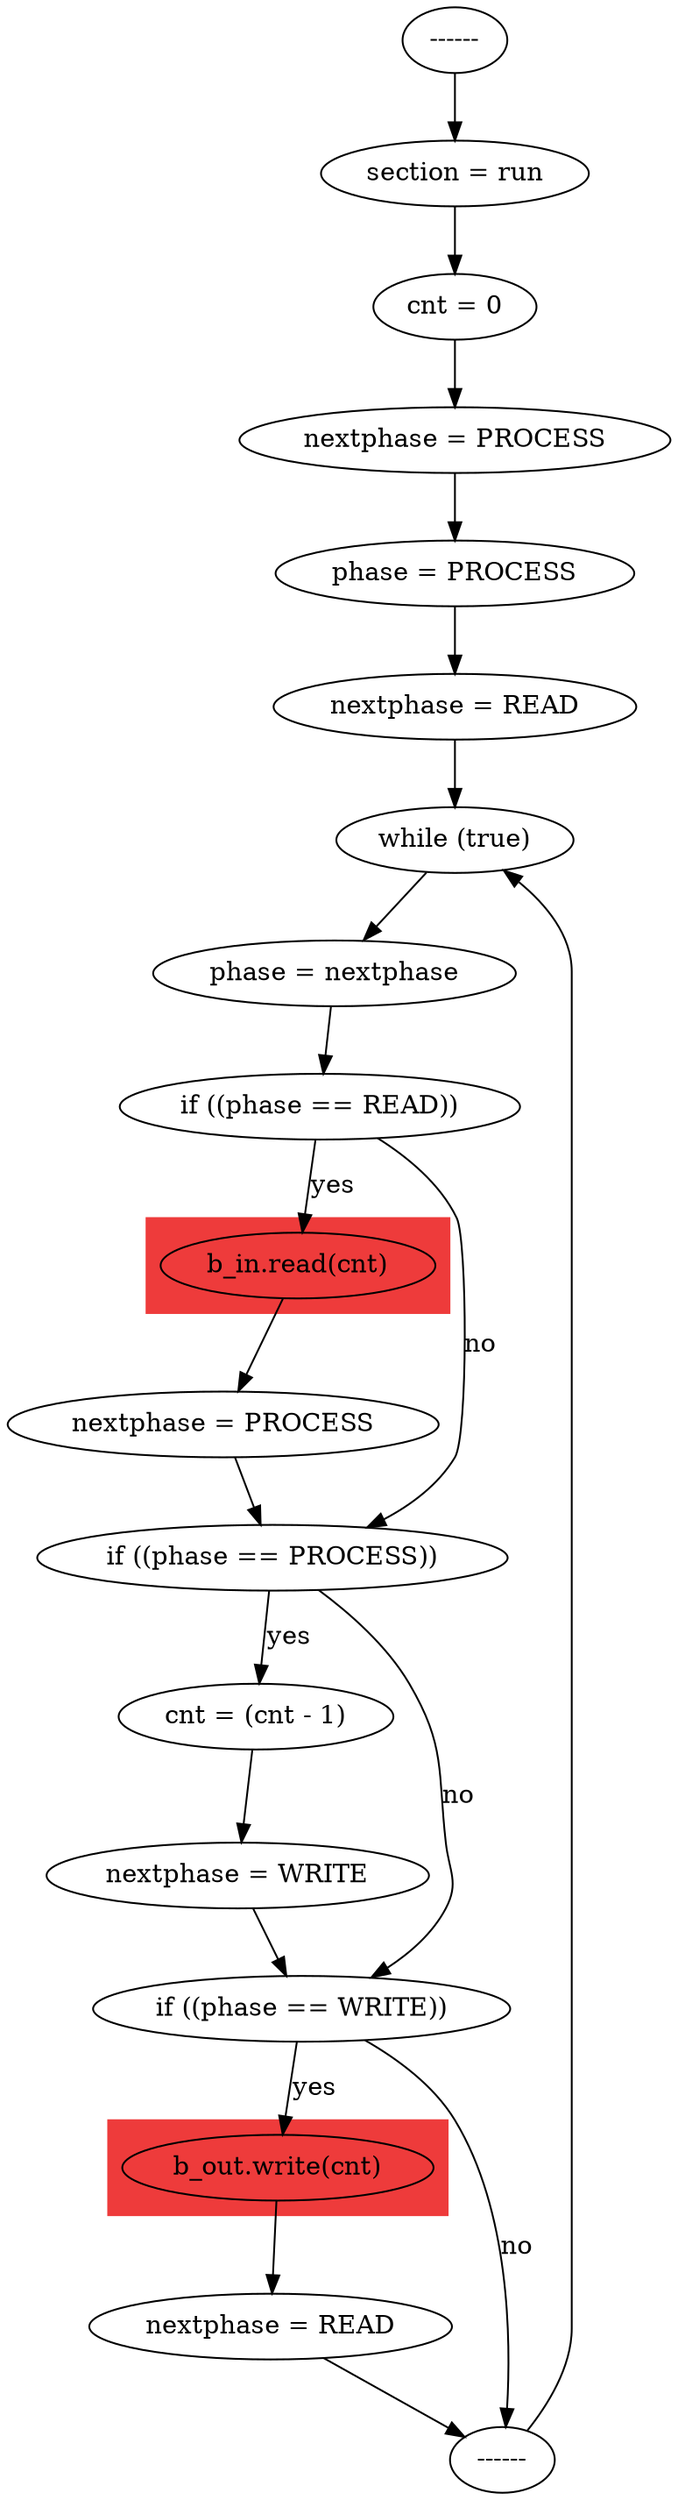 digraph TestCase_00 {  graph [rankdir=TD];  
state_0[ label = "------"];
state_1[ label = "section = run"];
state_2[ label = "cnt = 0"];
state_3[ label = "nextphase = PROCESS"];
state_4[ label = "phase = PROCESS"];
state_5[ label = "nextphase = READ"];
state_6[ label = "while (true)"];
state_7[ label = "phase = nextphase"];
state_8[ label = "if ((phase == READ))"];
state_9[ label = "b_in.read(cnt)"];
state_10[ label = "nextphase = PROCESS"];
state_11[ label = "if ((phase == PROCESS))"];
state_12[ label = "cnt = (cnt - 1)"];
state_13[ label = "nextphase = WRITE"];
state_14[ label = "if ((phase == WRITE))"];
state_15[ label = "b_out.write(cnt)"];
state_16[ label = "nextphase = READ"];
state_17[ label = "------"];

state_0 -> state_1;
state_1 -> state_2;
state_2 -> state_3;
state_3 -> state_4;
state_4 -> state_5;
state_5 -> state_6;
state_6 -> state_7;
state_7 -> state_8;
state_8 -> state_9[label = "yes"];
state_8 -> state_11[label = "no"];
state_9 -> state_10;
state_10 -> state_11;
state_11 -> state_12[label = "yes"];
state_11 -> state_14[label = "no"];
state_12 -> state_13;
state_13 -> state_14;
state_14 -> state_15[label = "yes"];
state_14 -> state_17[label = "no"];
state_15 -> state_16;
state_16 -> state_17;
state_17 -> state_6;

subgraph cluster_0 {
	style=filled; color=brown2;
	state_15;
}
subgraph cluster_1 {
	style=filled; color=brown2;
	state_9;
}
}
